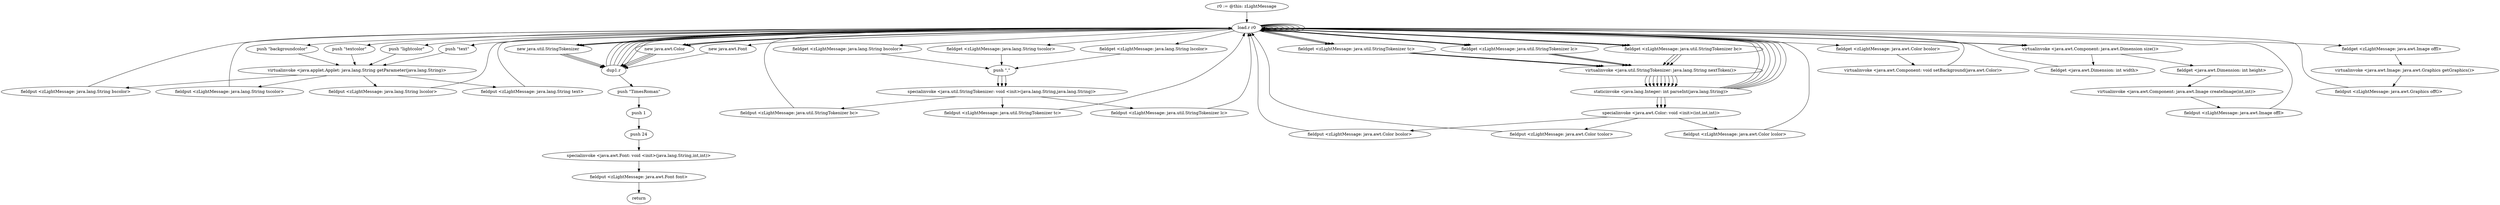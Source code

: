 digraph "" {
    "r0 := @this: zLightMessage"
    "load.r r0"
    "r0 := @this: zLightMessage"->"load.r r0";
    "load.r r0"->"load.r r0";
    "push \"backgroundcolor\""
    "load.r r0"->"push \"backgroundcolor\"";
    "virtualinvoke <java.applet.Applet: java.lang.String getParameter(java.lang.String)>"
    "push \"backgroundcolor\""->"virtualinvoke <java.applet.Applet: java.lang.String getParameter(java.lang.String)>";
    "fieldput <zLightMessage: java.lang.String bscolor>"
    "virtualinvoke <java.applet.Applet: java.lang.String getParameter(java.lang.String)>"->"fieldput <zLightMessage: java.lang.String bscolor>";
    "fieldput <zLightMessage: java.lang.String bscolor>"->"load.r r0";
    "new java.util.StringTokenizer"
    "load.r r0"->"new java.util.StringTokenizer";
    "dup1.r"
    "new java.util.StringTokenizer"->"dup1.r";
    "dup1.r"->"load.r r0";
    "fieldget <zLightMessage: java.lang.String bscolor>"
    "load.r r0"->"fieldget <zLightMessage: java.lang.String bscolor>";
    "push \",\""
    "fieldget <zLightMessage: java.lang.String bscolor>"->"push \",\"";
    "specialinvoke <java.util.StringTokenizer: void <init>(java.lang.String,java.lang.String)>"
    "push \",\""->"specialinvoke <java.util.StringTokenizer: void <init>(java.lang.String,java.lang.String)>";
    "fieldput <zLightMessage: java.util.StringTokenizer bc>"
    "specialinvoke <java.util.StringTokenizer: void <init>(java.lang.String,java.lang.String)>"->"fieldput <zLightMessage: java.util.StringTokenizer bc>";
    "fieldput <zLightMessage: java.util.StringTokenizer bc>"->"load.r r0";
    "new java.awt.Color"
    "load.r r0"->"new java.awt.Color";
    "new java.awt.Color"->"dup1.r";
    "dup1.r"->"load.r r0";
    "fieldget <zLightMessage: java.util.StringTokenizer bc>"
    "load.r r0"->"fieldget <zLightMessage: java.util.StringTokenizer bc>";
    "virtualinvoke <java.util.StringTokenizer: java.lang.String nextToken()>"
    "fieldget <zLightMessage: java.util.StringTokenizer bc>"->"virtualinvoke <java.util.StringTokenizer: java.lang.String nextToken()>";
    "staticinvoke <java.lang.Integer: int parseInt(java.lang.String)>"
    "virtualinvoke <java.util.StringTokenizer: java.lang.String nextToken()>"->"staticinvoke <java.lang.Integer: int parseInt(java.lang.String)>";
    "staticinvoke <java.lang.Integer: int parseInt(java.lang.String)>"->"load.r r0";
    "load.r r0"->"fieldget <zLightMessage: java.util.StringTokenizer bc>";
    "fieldget <zLightMessage: java.util.StringTokenizer bc>"->"virtualinvoke <java.util.StringTokenizer: java.lang.String nextToken()>";
    "virtualinvoke <java.util.StringTokenizer: java.lang.String nextToken()>"->"staticinvoke <java.lang.Integer: int parseInt(java.lang.String)>";
    "staticinvoke <java.lang.Integer: int parseInt(java.lang.String)>"->"load.r r0";
    "load.r r0"->"fieldget <zLightMessage: java.util.StringTokenizer bc>";
    "fieldget <zLightMessage: java.util.StringTokenizer bc>"->"virtualinvoke <java.util.StringTokenizer: java.lang.String nextToken()>";
    "virtualinvoke <java.util.StringTokenizer: java.lang.String nextToken()>"->"staticinvoke <java.lang.Integer: int parseInt(java.lang.String)>";
    "specialinvoke <java.awt.Color: void <init>(int,int,int)>"
    "staticinvoke <java.lang.Integer: int parseInt(java.lang.String)>"->"specialinvoke <java.awt.Color: void <init>(int,int,int)>";
    "fieldput <zLightMessage: java.awt.Color bcolor>"
    "specialinvoke <java.awt.Color: void <init>(int,int,int)>"->"fieldput <zLightMessage: java.awt.Color bcolor>";
    "fieldput <zLightMessage: java.awt.Color bcolor>"->"load.r r0";
    "load.r r0"->"load.r r0";
    "fieldget <zLightMessage: java.awt.Color bcolor>"
    "load.r r0"->"fieldget <zLightMessage: java.awt.Color bcolor>";
    "virtualinvoke <java.awt.Component: void setBackground(java.awt.Color)>"
    "fieldget <zLightMessage: java.awt.Color bcolor>"->"virtualinvoke <java.awt.Component: void setBackground(java.awt.Color)>";
    "virtualinvoke <java.awt.Component: void setBackground(java.awt.Color)>"->"load.r r0";
    "load.r r0"->"load.r r0";
    "push \"textcolor\""
    "load.r r0"->"push \"textcolor\"";
    "push \"textcolor\""->"virtualinvoke <java.applet.Applet: java.lang.String getParameter(java.lang.String)>";
    "fieldput <zLightMessage: java.lang.String tscolor>"
    "virtualinvoke <java.applet.Applet: java.lang.String getParameter(java.lang.String)>"->"fieldput <zLightMessage: java.lang.String tscolor>";
    "fieldput <zLightMessage: java.lang.String tscolor>"->"load.r r0";
    "load.r r0"->"new java.util.StringTokenizer";
    "new java.util.StringTokenizer"->"dup1.r";
    "dup1.r"->"load.r r0";
    "fieldget <zLightMessage: java.lang.String tscolor>"
    "load.r r0"->"fieldget <zLightMessage: java.lang.String tscolor>";
    "fieldget <zLightMessage: java.lang.String tscolor>"->"push \",\"";
    "push \",\""->"specialinvoke <java.util.StringTokenizer: void <init>(java.lang.String,java.lang.String)>";
    "fieldput <zLightMessage: java.util.StringTokenizer tc>"
    "specialinvoke <java.util.StringTokenizer: void <init>(java.lang.String,java.lang.String)>"->"fieldput <zLightMessage: java.util.StringTokenizer tc>";
    "fieldput <zLightMessage: java.util.StringTokenizer tc>"->"load.r r0";
    "load.r r0"->"new java.awt.Color";
    "new java.awt.Color"->"dup1.r";
    "dup1.r"->"load.r r0";
    "fieldget <zLightMessage: java.util.StringTokenizer tc>"
    "load.r r0"->"fieldget <zLightMessage: java.util.StringTokenizer tc>";
    "fieldget <zLightMessage: java.util.StringTokenizer tc>"->"virtualinvoke <java.util.StringTokenizer: java.lang.String nextToken()>";
    "virtualinvoke <java.util.StringTokenizer: java.lang.String nextToken()>"->"staticinvoke <java.lang.Integer: int parseInt(java.lang.String)>";
    "staticinvoke <java.lang.Integer: int parseInt(java.lang.String)>"->"load.r r0";
    "load.r r0"->"fieldget <zLightMessage: java.util.StringTokenizer tc>";
    "fieldget <zLightMessage: java.util.StringTokenizer tc>"->"virtualinvoke <java.util.StringTokenizer: java.lang.String nextToken()>";
    "virtualinvoke <java.util.StringTokenizer: java.lang.String nextToken()>"->"staticinvoke <java.lang.Integer: int parseInt(java.lang.String)>";
    "staticinvoke <java.lang.Integer: int parseInt(java.lang.String)>"->"load.r r0";
    "load.r r0"->"fieldget <zLightMessage: java.util.StringTokenizer tc>";
    "fieldget <zLightMessage: java.util.StringTokenizer tc>"->"virtualinvoke <java.util.StringTokenizer: java.lang.String nextToken()>";
    "virtualinvoke <java.util.StringTokenizer: java.lang.String nextToken()>"->"staticinvoke <java.lang.Integer: int parseInt(java.lang.String)>";
    "staticinvoke <java.lang.Integer: int parseInt(java.lang.String)>"->"specialinvoke <java.awt.Color: void <init>(int,int,int)>";
    "fieldput <zLightMessage: java.awt.Color tcolor>"
    "specialinvoke <java.awt.Color: void <init>(int,int,int)>"->"fieldput <zLightMessage: java.awt.Color tcolor>";
    "fieldput <zLightMessage: java.awt.Color tcolor>"->"load.r r0";
    "load.r r0"->"load.r r0";
    "push \"lightcolor\""
    "load.r r0"->"push \"lightcolor\"";
    "push \"lightcolor\""->"virtualinvoke <java.applet.Applet: java.lang.String getParameter(java.lang.String)>";
    "fieldput <zLightMessage: java.lang.String lscolor>"
    "virtualinvoke <java.applet.Applet: java.lang.String getParameter(java.lang.String)>"->"fieldput <zLightMessage: java.lang.String lscolor>";
    "fieldput <zLightMessage: java.lang.String lscolor>"->"load.r r0";
    "load.r r0"->"new java.util.StringTokenizer";
    "new java.util.StringTokenizer"->"dup1.r";
    "dup1.r"->"load.r r0";
    "fieldget <zLightMessage: java.lang.String lscolor>"
    "load.r r0"->"fieldget <zLightMessage: java.lang.String lscolor>";
    "fieldget <zLightMessage: java.lang.String lscolor>"->"push \",\"";
    "push \",\""->"specialinvoke <java.util.StringTokenizer: void <init>(java.lang.String,java.lang.String)>";
    "fieldput <zLightMessage: java.util.StringTokenizer lc>"
    "specialinvoke <java.util.StringTokenizer: void <init>(java.lang.String,java.lang.String)>"->"fieldput <zLightMessage: java.util.StringTokenizer lc>";
    "fieldput <zLightMessage: java.util.StringTokenizer lc>"->"load.r r0";
    "load.r r0"->"new java.awt.Color";
    "new java.awt.Color"->"dup1.r";
    "dup1.r"->"load.r r0";
    "fieldget <zLightMessage: java.util.StringTokenizer lc>"
    "load.r r0"->"fieldget <zLightMessage: java.util.StringTokenizer lc>";
    "fieldget <zLightMessage: java.util.StringTokenizer lc>"->"virtualinvoke <java.util.StringTokenizer: java.lang.String nextToken()>";
    "virtualinvoke <java.util.StringTokenizer: java.lang.String nextToken()>"->"staticinvoke <java.lang.Integer: int parseInt(java.lang.String)>";
    "staticinvoke <java.lang.Integer: int parseInt(java.lang.String)>"->"load.r r0";
    "load.r r0"->"fieldget <zLightMessage: java.util.StringTokenizer lc>";
    "fieldget <zLightMessage: java.util.StringTokenizer lc>"->"virtualinvoke <java.util.StringTokenizer: java.lang.String nextToken()>";
    "virtualinvoke <java.util.StringTokenizer: java.lang.String nextToken()>"->"staticinvoke <java.lang.Integer: int parseInt(java.lang.String)>";
    "staticinvoke <java.lang.Integer: int parseInt(java.lang.String)>"->"load.r r0";
    "load.r r0"->"fieldget <zLightMessage: java.util.StringTokenizer lc>";
    "fieldget <zLightMessage: java.util.StringTokenizer lc>"->"virtualinvoke <java.util.StringTokenizer: java.lang.String nextToken()>";
    "virtualinvoke <java.util.StringTokenizer: java.lang.String nextToken()>"->"staticinvoke <java.lang.Integer: int parseInt(java.lang.String)>";
    "staticinvoke <java.lang.Integer: int parseInt(java.lang.String)>"->"specialinvoke <java.awt.Color: void <init>(int,int,int)>";
    "fieldput <zLightMessage: java.awt.Color lcolor>"
    "specialinvoke <java.awt.Color: void <init>(int,int,int)>"->"fieldput <zLightMessage: java.awt.Color lcolor>";
    "fieldput <zLightMessage: java.awt.Color lcolor>"->"load.r r0";
    "load.r r0"->"load.r r0";
    "push \"text\""
    "load.r r0"->"push \"text\"";
    "push \"text\""->"virtualinvoke <java.applet.Applet: java.lang.String getParameter(java.lang.String)>";
    "fieldput <zLightMessage: java.lang.String text>"
    "virtualinvoke <java.applet.Applet: java.lang.String getParameter(java.lang.String)>"->"fieldput <zLightMessage: java.lang.String text>";
    "fieldput <zLightMessage: java.lang.String text>"->"load.r r0";
    "load.r r0"->"load.r r0";
    "load.r r0"->"load.r r0";
    "virtualinvoke <java.awt.Component: java.awt.Dimension size()>"
    "load.r r0"->"virtualinvoke <java.awt.Component: java.awt.Dimension size()>";
    "fieldget <java.awt.Dimension: int width>"
    "virtualinvoke <java.awt.Component: java.awt.Dimension size()>"->"fieldget <java.awt.Dimension: int width>";
    "fieldget <java.awt.Dimension: int width>"->"load.r r0";
    "load.r r0"->"virtualinvoke <java.awt.Component: java.awt.Dimension size()>";
    "fieldget <java.awt.Dimension: int height>"
    "virtualinvoke <java.awt.Component: java.awt.Dimension size()>"->"fieldget <java.awt.Dimension: int height>";
    "virtualinvoke <java.awt.Component: java.awt.Image createImage(int,int)>"
    "fieldget <java.awt.Dimension: int height>"->"virtualinvoke <java.awt.Component: java.awt.Image createImage(int,int)>";
    "fieldput <zLightMessage: java.awt.Image offI>"
    "virtualinvoke <java.awt.Component: java.awt.Image createImage(int,int)>"->"fieldput <zLightMessage: java.awt.Image offI>";
    "fieldput <zLightMessage: java.awt.Image offI>"->"load.r r0";
    "load.r r0"->"load.r r0";
    "fieldget <zLightMessage: java.awt.Image offI>"
    "load.r r0"->"fieldget <zLightMessage: java.awt.Image offI>";
    "virtualinvoke <java.awt.Image: java.awt.Graphics getGraphics()>"
    "fieldget <zLightMessage: java.awt.Image offI>"->"virtualinvoke <java.awt.Image: java.awt.Graphics getGraphics()>";
    "fieldput <zLightMessage: java.awt.Graphics offG>"
    "virtualinvoke <java.awt.Image: java.awt.Graphics getGraphics()>"->"fieldput <zLightMessage: java.awt.Graphics offG>";
    "fieldput <zLightMessage: java.awt.Graphics offG>"->"load.r r0";
    "new java.awt.Font"
    "load.r r0"->"new java.awt.Font";
    "new java.awt.Font"->"dup1.r";
    "push \"TimesRoman\""
    "dup1.r"->"push \"TimesRoman\"";
    "push 1"
    "push \"TimesRoman\""->"push 1";
    "push 24"
    "push 1"->"push 24";
    "specialinvoke <java.awt.Font: void <init>(java.lang.String,int,int)>"
    "push 24"->"specialinvoke <java.awt.Font: void <init>(java.lang.String,int,int)>";
    "fieldput <zLightMessage: java.awt.Font font>"
    "specialinvoke <java.awt.Font: void <init>(java.lang.String,int,int)>"->"fieldput <zLightMessage: java.awt.Font font>";
    "return"
    "fieldput <zLightMessage: java.awt.Font font>"->"return";
}
